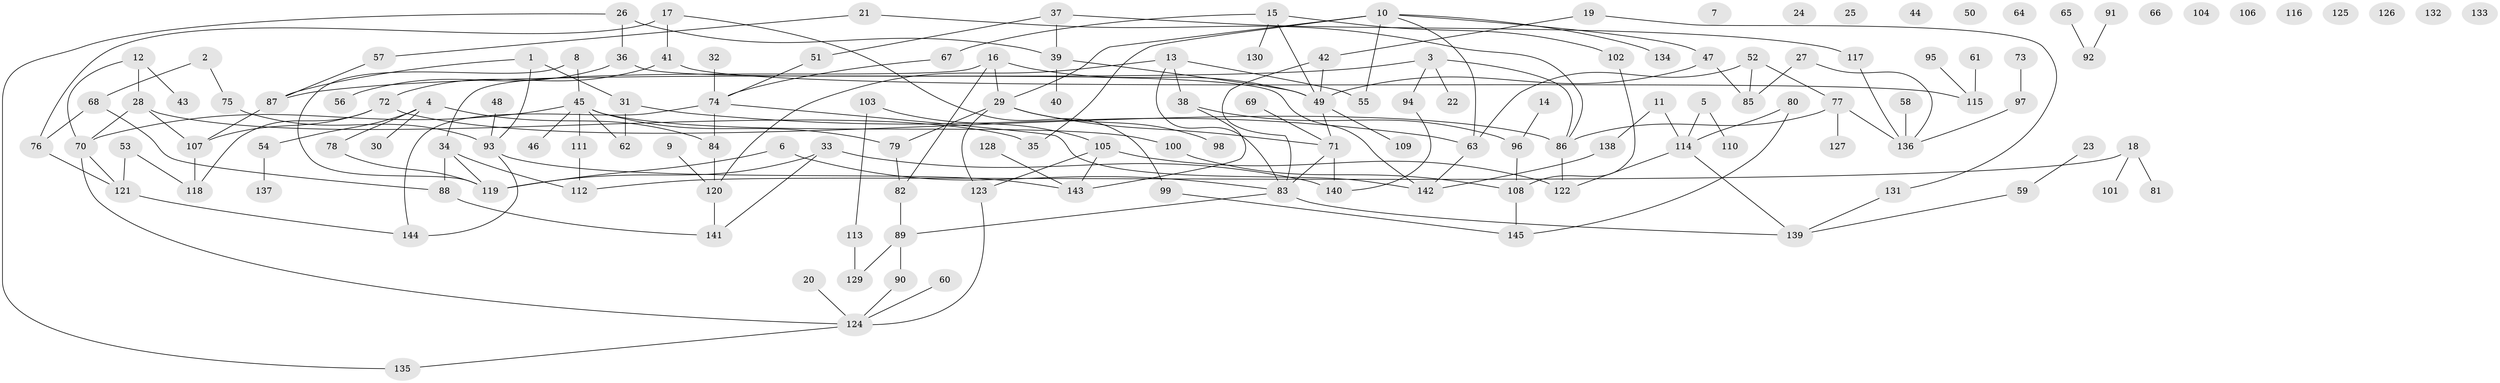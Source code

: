 // coarse degree distribution, {6: 0.078125, 4: 0.109375, 3: 0.09375, 1: 0.234375, 5: 0.09375, 0: 0.21875, 7: 0.03125, 9: 0.03125, 11: 0.015625, 2: 0.078125, 8: 0.015625}
// Generated by graph-tools (version 1.1) at 2025/16/03/04/25 18:16:28]
// undirected, 145 vertices, 178 edges
graph export_dot {
graph [start="1"]
  node [color=gray90,style=filled];
  1;
  2;
  3;
  4;
  5;
  6;
  7;
  8;
  9;
  10;
  11;
  12;
  13;
  14;
  15;
  16;
  17;
  18;
  19;
  20;
  21;
  22;
  23;
  24;
  25;
  26;
  27;
  28;
  29;
  30;
  31;
  32;
  33;
  34;
  35;
  36;
  37;
  38;
  39;
  40;
  41;
  42;
  43;
  44;
  45;
  46;
  47;
  48;
  49;
  50;
  51;
  52;
  53;
  54;
  55;
  56;
  57;
  58;
  59;
  60;
  61;
  62;
  63;
  64;
  65;
  66;
  67;
  68;
  69;
  70;
  71;
  72;
  73;
  74;
  75;
  76;
  77;
  78;
  79;
  80;
  81;
  82;
  83;
  84;
  85;
  86;
  87;
  88;
  89;
  90;
  91;
  92;
  93;
  94;
  95;
  96;
  97;
  98;
  99;
  100;
  101;
  102;
  103;
  104;
  105;
  106;
  107;
  108;
  109;
  110;
  111;
  112;
  113;
  114;
  115;
  116;
  117;
  118;
  119;
  120;
  121;
  122;
  123;
  124;
  125;
  126;
  127;
  128;
  129;
  130;
  131;
  132;
  133;
  134;
  135;
  136;
  137;
  138;
  139;
  140;
  141;
  142;
  143;
  144;
  145;
  1 -- 31;
  1 -- 87;
  1 -- 93;
  2 -- 68;
  2 -- 75;
  3 -- 22;
  3 -- 86;
  3 -- 87;
  3 -- 94;
  4 -- 30;
  4 -- 54;
  4 -- 78;
  4 -- 84;
  5 -- 110;
  5 -- 114;
  6 -- 83;
  6 -- 119;
  8 -- 45;
  8 -- 119;
  9 -- 120;
  10 -- 29;
  10 -- 35;
  10 -- 47;
  10 -- 55;
  10 -- 63;
  10 -- 134;
  11 -- 114;
  11 -- 138;
  12 -- 28;
  12 -- 43;
  12 -- 70;
  13 -- 38;
  13 -- 55;
  13 -- 83;
  13 -- 120;
  14 -- 96;
  15 -- 49;
  15 -- 67;
  15 -- 102;
  15 -- 130;
  16 -- 29;
  16 -- 34;
  16 -- 49;
  16 -- 82;
  17 -- 41;
  17 -- 76;
  17 -- 99;
  18 -- 81;
  18 -- 101;
  18 -- 112;
  19 -- 42;
  19 -- 131;
  20 -- 124;
  21 -- 57;
  21 -- 86;
  23 -- 59;
  26 -- 36;
  26 -- 39;
  26 -- 135;
  27 -- 85;
  27 -- 136;
  28 -- 35;
  28 -- 70;
  28 -- 107;
  29 -- 71;
  29 -- 79;
  29 -- 98;
  29 -- 123;
  31 -- 62;
  31 -- 63;
  32 -- 74;
  33 -- 119;
  33 -- 140;
  33 -- 141;
  34 -- 88;
  34 -- 112;
  34 -- 119;
  36 -- 56;
  36 -- 142;
  37 -- 39;
  37 -- 51;
  37 -- 117;
  38 -- 96;
  38 -- 143;
  39 -- 40;
  39 -- 49;
  41 -- 72;
  41 -- 115;
  42 -- 49;
  42 -- 83;
  45 -- 46;
  45 -- 62;
  45 -- 70;
  45 -- 79;
  45 -- 100;
  45 -- 111;
  47 -- 49;
  47 -- 85;
  48 -- 93;
  49 -- 71;
  49 -- 109;
  51 -- 74;
  52 -- 63;
  52 -- 77;
  52 -- 85;
  53 -- 118;
  53 -- 121;
  54 -- 137;
  57 -- 87;
  58 -- 136;
  59 -- 139;
  60 -- 124;
  61 -- 115;
  63 -- 142;
  65 -- 92;
  67 -- 74;
  68 -- 76;
  68 -- 88;
  69 -- 71;
  70 -- 121;
  70 -- 124;
  71 -- 83;
  71 -- 140;
  72 -- 86;
  72 -- 107;
  72 -- 118;
  73 -- 97;
  74 -- 84;
  74 -- 142;
  74 -- 144;
  75 -- 93;
  76 -- 121;
  77 -- 86;
  77 -- 127;
  77 -- 136;
  78 -- 119;
  79 -- 82;
  80 -- 114;
  80 -- 145;
  82 -- 89;
  83 -- 89;
  83 -- 139;
  84 -- 120;
  86 -- 122;
  87 -- 107;
  88 -- 141;
  89 -- 90;
  89 -- 129;
  90 -- 124;
  91 -- 92;
  93 -- 143;
  93 -- 144;
  94 -- 140;
  95 -- 115;
  96 -- 108;
  97 -- 136;
  99 -- 145;
  100 -- 108;
  102 -- 108;
  103 -- 105;
  103 -- 113;
  105 -- 122;
  105 -- 123;
  105 -- 143;
  107 -- 118;
  108 -- 145;
  111 -- 112;
  113 -- 129;
  114 -- 122;
  114 -- 139;
  117 -- 136;
  120 -- 141;
  121 -- 144;
  123 -- 124;
  124 -- 135;
  128 -- 143;
  131 -- 139;
  138 -- 142;
}

